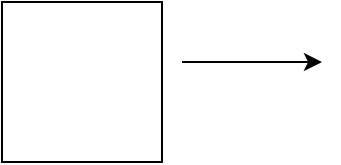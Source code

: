 <mxfile version="13.10.2" type="github"><diagram id="G97Qoah6XVNjPo1dwr63" name="Page-1"><mxGraphModel dx="1298" dy="743" grid="1" gridSize="10" guides="1" tooltips="1" connect="1" arrows="1" fold="1" page="1" pageScale="1" pageWidth="827" pageHeight="1169" math="0" shadow="0"><root><mxCell id="0"/><mxCell id="1" parent="0"/><mxCell id="LARPwYWTodvcm_-H-STW-1" value="" style="whiteSpace=wrap;html=1;aspect=fixed;" parent="1" vertex="1"><mxGeometry x="20" y="10" width="80" height="80" as="geometry"/></mxCell><mxCell id="LARPwYWTodvcm_-H-STW-2" value="" style="endArrow=classic;html=1;" parent="1" edge="1"><mxGeometry width="50" height="50" relative="1" as="geometry"><mxPoint x="110" y="40" as="sourcePoint"/><mxPoint x="180" y="40" as="targetPoint"/><Array as="points"><mxPoint x="110" y="40"/></Array></mxGeometry></mxCell></root></mxGraphModel></diagram></mxfile>